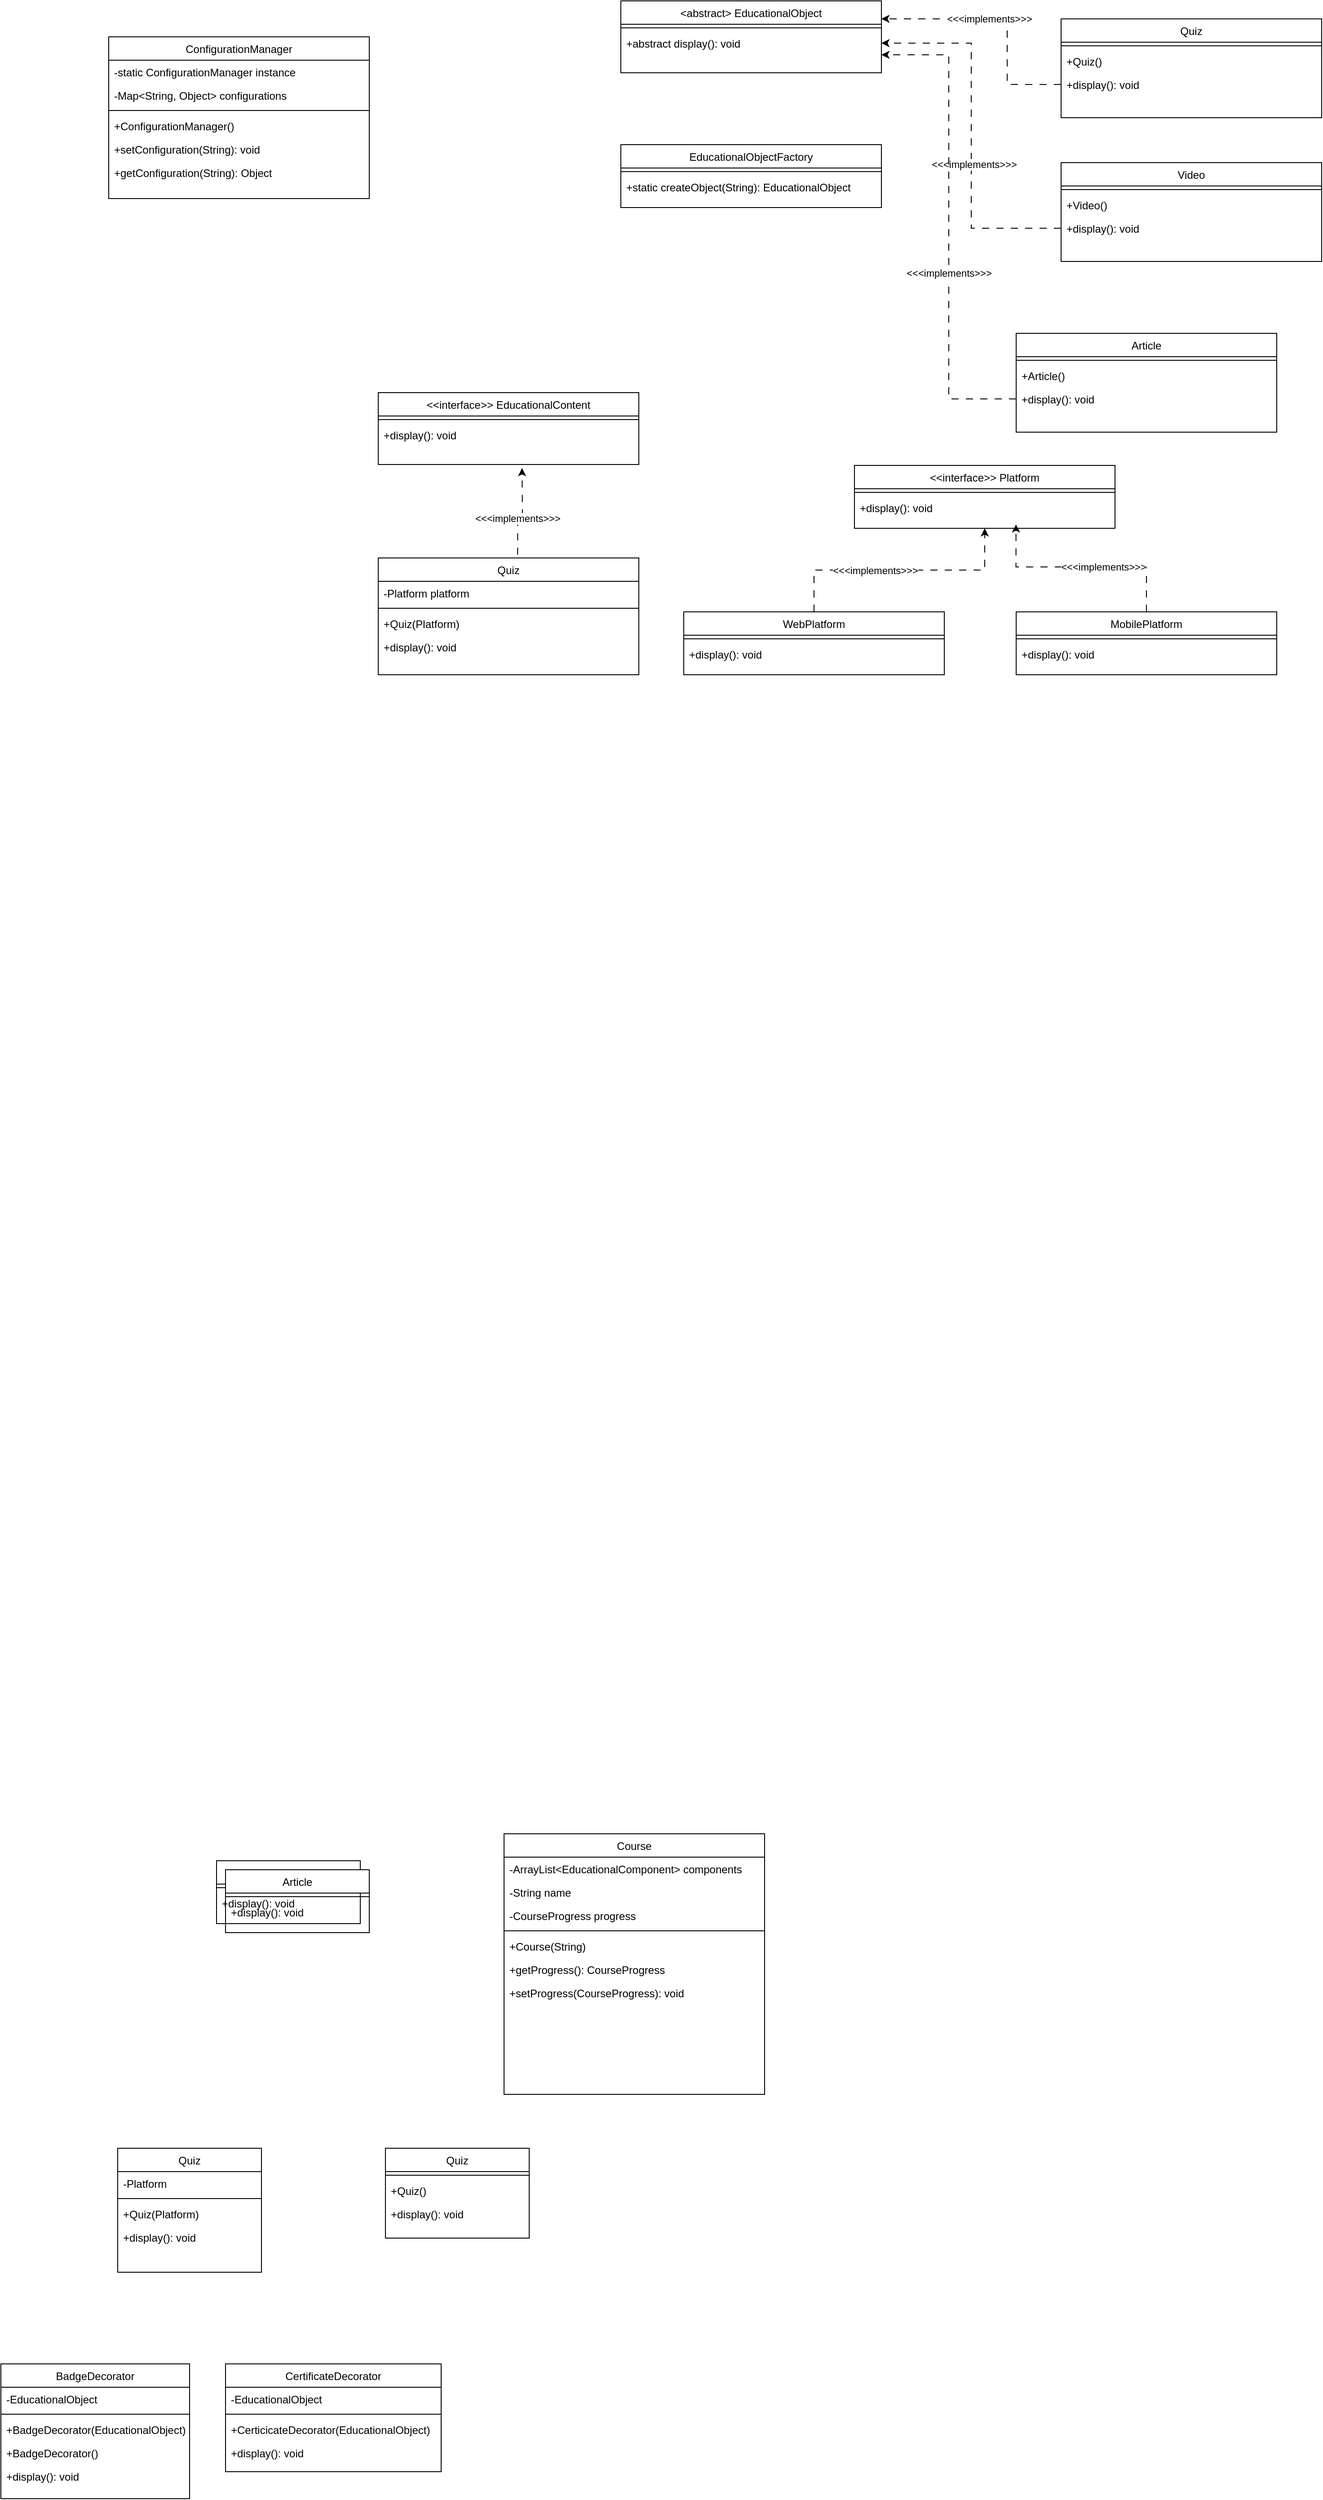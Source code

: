 <mxfile version="23.0.2" type="device">
  <diagram id="C5RBs43oDa-KdzZeNtuy" name="Page-1">
    <mxGraphModel dx="1562" dy="3247" grid="1" gridSize="10" guides="1" tooltips="1" connect="1" arrows="1" fold="1" page="1" pageScale="1" pageWidth="827" pageHeight="1169" math="0" shadow="0">
      <root>
        <mxCell id="WIyWlLk6GJQsqaUBKTNV-0" />
        <mxCell id="WIyWlLk6GJQsqaUBKTNV-1" parent="WIyWlLk6GJQsqaUBKTNV-0" />
        <mxCell id="zkfFHV4jXpPFQw0GAbJ--0" value="Quiz" style="swimlane;fontStyle=0;align=center;verticalAlign=top;childLayout=stackLayout;horizontal=1;startSize=26;horizontalStack=0;resizeParent=1;resizeLast=0;collapsible=1;marginBottom=0;rounded=0;shadow=0;strokeWidth=1;" parent="WIyWlLk6GJQsqaUBKTNV-1" vertex="1">
          <mxGeometry x="210" y="120" width="160" height="138" as="geometry">
            <mxRectangle x="220" y="120" width="160" height="26" as="alternateBounds" />
          </mxGeometry>
        </mxCell>
        <mxCell id="zkfFHV4jXpPFQw0GAbJ--1" value="-Platform" style="text;align=left;verticalAlign=top;spacingLeft=4;spacingRight=4;overflow=hidden;rotatable=0;points=[[0,0.5],[1,0.5]];portConstraint=eastwest;" parent="zkfFHV4jXpPFQw0GAbJ--0" vertex="1">
          <mxGeometry y="26" width="160" height="26" as="geometry" />
        </mxCell>
        <mxCell id="zkfFHV4jXpPFQw0GAbJ--4" value="" style="line;html=1;strokeWidth=1;align=left;verticalAlign=middle;spacingTop=-1;spacingLeft=3;spacingRight=3;rotatable=0;labelPosition=right;points=[];portConstraint=eastwest;" parent="zkfFHV4jXpPFQw0GAbJ--0" vertex="1">
          <mxGeometry y="52" width="160" height="8" as="geometry" />
        </mxCell>
        <mxCell id="zkfFHV4jXpPFQw0GAbJ--5" value="+Quiz(Platform)" style="text;align=left;verticalAlign=top;spacingLeft=4;spacingRight=4;overflow=hidden;rotatable=0;points=[[0,0.5],[1,0.5]];portConstraint=eastwest;" parent="zkfFHV4jXpPFQw0GAbJ--0" vertex="1">
          <mxGeometry y="60" width="160" height="26" as="geometry" />
        </mxCell>
        <mxCell id="X9OHK6UrNDBdvvjITsx2-1" value="+display(): void" style="text;align=left;verticalAlign=top;spacingLeft=4;spacingRight=4;overflow=hidden;rotatable=0;points=[[0,0.5],[1,0.5]];portConstraint=eastwest;" vertex="1" parent="zkfFHV4jXpPFQw0GAbJ--0">
          <mxGeometry y="86" width="160" height="26" as="geometry" />
        </mxCell>
        <mxCell id="zkfFHV4jXpPFQw0GAbJ--6" value="BadgeDecorator" style="swimlane;fontStyle=0;align=center;verticalAlign=top;childLayout=stackLayout;horizontal=1;startSize=26;horizontalStack=0;resizeParent=1;resizeLast=0;collapsible=1;marginBottom=0;rounded=0;shadow=0;strokeWidth=1;" parent="WIyWlLk6GJQsqaUBKTNV-1" vertex="1">
          <mxGeometry x="80" y="360" width="210" height="150" as="geometry">
            <mxRectangle x="130" y="380" width="160" height="26" as="alternateBounds" />
          </mxGeometry>
        </mxCell>
        <mxCell id="zkfFHV4jXpPFQw0GAbJ--7" value="-EducationalObject" style="text;align=left;verticalAlign=top;spacingLeft=4;spacingRight=4;overflow=hidden;rotatable=0;points=[[0,0.5],[1,0.5]];portConstraint=eastwest;" parent="zkfFHV4jXpPFQw0GAbJ--6" vertex="1">
          <mxGeometry y="26" width="210" height="26" as="geometry" />
        </mxCell>
        <mxCell id="zkfFHV4jXpPFQw0GAbJ--9" value="" style="line;html=1;strokeWidth=1;align=left;verticalAlign=middle;spacingTop=-1;spacingLeft=3;spacingRight=3;rotatable=0;labelPosition=right;points=[];portConstraint=eastwest;" parent="zkfFHV4jXpPFQw0GAbJ--6" vertex="1">
          <mxGeometry y="52" width="210" height="8" as="geometry" />
        </mxCell>
        <mxCell id="zkfFHV4jXpPFQw0GAbJ--10" value="+BadgeDecorator(EducationalObject)" style="text;align=left;verticalAlign=top;spacingLeft=4;spacingRight=4;overflow=hidden;rotatable=0;points=[[0,0.5],[1,0.5]];portConstraint=eastwest;fontStyle=0" parent="zkfFHV4jXpPFQw0GAbJ--6" vertex="1">
          <mxGeometry y="60" width="210" height="26" as="geometry" />
        </mxCell>
        <mxCell id="zkfFHV4jXpPFQw0GAbJ--11" value="+BadgeDecorator()" style="text;align=left;verticalAlign=top;spacingLeft=4;spacingRight=4;overflow=hidden;rotatable=0;points=[[0,0.5],[1,0.5]];portConstraint=eastwest;" parent="zkfFHV4jXpPFQw0GAbJ--6" vertex="1">
          <mxGeometry y="86" width="210" height="26" as="geometry" />
        </mxCell>
        <mxCell id="X9OHK6UrNDBdvvjITsx2-2" value="+display(): void" style="text;align=left;verticalAlign=top;spacingLeft=4;spacingRight=4;overflow=hidden;rotatable=0;points=[[0,0.5],[1,0.5]];portConstraint=eastwest;" vertex="1" parent="zkfFHV4jXpPFQw0GAbJ--6">
          <mxGeometry y="112" width="210" height="26" as="geometry" />
        </mxCell>
        <mxCell id="zkfFHV4jXpPFQw0GAbJ--13" value="CertificateDecorator" style="swimlane;fontStyle=0;align=center;verticalAlign=top;childLayout=stackLayout;horizontal=1;startSize=26;horizontalStack=0;resizeParent=1;resizeLast=0;collapsible=1;marginBottom=0;rounded=0;shadow=0;strokeWidth=1;" parent="WIyWlLk6GJQsqaUBKTNV-1" vertex="1">
          <mxGeometry x="330" y="360" width="240" height="120" as="geometry">
            <mxRectangle x="340" y="380" width="170" height="26" as="alternateBounds" />
          </mxGeometry>
        </mxCell>
        <mxCell id="zkfFHV4jXpPFQw0GAbJ--14" value="-EducationalObject" style="text;align=left;verticalAlign=top;spacingLeft=4;spacingRight=4;overflow=hidden;rotatable=0;points=[[0,0.5],[1,0.5]];portConstraint=eastwest;" parent="zkfFHV4jXpPFQw0GAbJ--13" vertex="1">
          <mxGeometry y="26" width="240" height="26" as="geometry" />
        </mxCell>
        <mxCell id="zkfFHV4jXpPFQw0GAbJ--15" value="" style="line;html=1;strokeWidth=1;align=left;verticalAlign=middle;spacingTop=-1;spacingLeft=3;spacingRight=3;rotatable=0;labelPosition=right;points=[];portConstraint=eastwest;" parent="zkfFHV4jXpPFQw0GAbJ--13" vertex="1">
          <mxGeometry y="52" width="240" height="8" as="geometry" />
        </mxCell>
        <mxCell id="X9OHK6UrNDBdvvjITsx2-6" value="+CerticicateDecorator(EducationalObject)" style="text;align=left;verticalAlign=top;spacingLeft=4;spacingRight=4;overflow=hidden;rotatable=0;points=[[0,0.5],[1,0.5]];portConstraint=eastwest;" vertex="1" parent="zkfFHV4jXpPFQw0GAbJ--13">
          <mxGeometry y="60" width="240" height="26" as="geometry" />
        </mxCell>
        <mxCell id="X9OHK6UrNDBdvvjITsx2-7" value="+display(): void" style="text;align=left;verticalAlign=top;spacingLeft=4;spacingRight=4;overflow=hidden;rotatable=0;points=[[0,0.5],[1,0.5]];portConstraint=eastwest;" vertex="1" parent="zkfFHV4jXpPFQw0GAbJ--13">
          <mxGeometry y="86" width="240" height="26" as="geometry" />
        </mxCell>
        <mxCell id="zkfFHV4jXpPFQw0GAbJ--17" value="Quiz" style="swimlane;fontStyle=0;align=center;verticalAlign=top;childLayout=stackLayout;horizontal=1;startSize=26;horizontalStack=0;resizeParent=1;resizeLast=0;collapsible=1;marginBottom=0;rounded=0;shadow=0;strokeWidth=1;" parent="WIyWlLk6GJQsqaUBKTNV-1" vertex="1">
          <mxGeometry x="508" y="120" width="160" height="100" as="geometry">
            <mxRectangle x="550" y="140" width="160" height="26" as="alternateBounds" />
          </mxGeometry>
        </mxCell>
        <mxCell id="zkfFHV4jXpPFQw0GAbJ--23" value="" style="line;html=1;strokeWidth=1;align=left;verticalAlign=middle;spacingTop=-1;spacingLeft=3;spacingRight=3;rotatable=0;labelPosition=right;points=[];portConstraint=eastwest;" parent="zkfFHV4jXpPFQw0GAbJ--17" vertex="1">
          <mxGeometry y="26" width="160" height="8" as="geometry" />
        </mxCell>
        <mxCell id="zkfFHV4jXpPFQw0GAbJ--24" value="+Quiz()" style="text;align=left;verticalAlign=top;spacingLeft=4;spacingRight=4;overflow=hidden;rotatable=0;points=[[0,0.5],[1,0.5]];portConstraint=eastwest;" parent="zkfFHV4jXpPFQw0GAbJ--17" vertex="1">
          <mxGeometry y="34" width="160" height="26" as="geometry" />
        </mxCell>
        <mxCell id="zkfFHV4jXpPFQw0GAbJ--25" value="+display(): void" style="text;align=left;verticalAlign=top;spacingLeft=4;spacingRight=4;overflow=hidden;rotatable=0;points=[[0,0.5],[1,0.5]];portConstraint=eastwest;" parent="zkfFHV4jXpPFQw0GAbJ--17" vertex="1">
          <mxGeometry y="60" width="160" height="26" as="geometry" />
        </mxCell>
        <mxCell id="X9OHK6UrNDBdvvjITsx2-8" value="Article" style="swimlane;fontStyle=0;align=center;verticalAlign=top;childLayout=stackLayout;horizontal=1;startSize=26;horizontalStack=0;resizeParent=1;resizeLast=0;collapsible=1;marginBottom=0;rounded=0;shadow=0;strokeWidth=1;" vertex="1" parent="WIyWlLk6GJQsqaUBKTNV-1">
          <mxGeometry x="320" y="-200" width="160" height="70" as="geometry">
            <mxRectangle x="550" y="140" width="160" height="26" as="alternateBounds" />
          </mxGeometry>
        </mxCell>
        <mxCell id="X9OHK6UrNDBdvvjITsx2-14" value="" style="line;html=1;strokeWidth=1;align=left;verticalAlign=middle;spacingTop=-1;spacingLeft=3;spacingRight=3;rotatable=0;labelPosition=right;points=[];portConstraint=eastwest;" vertex="1" parent="X9OHK6UrNDBdvvjITsx2-8">
          <mxGeometry y="26" width="160" height="8" as="geometry" />
        </mxCell>
        <mxCell id="X9OHK6UrNDBdvvjITsx2-15" value="+display(): void" style="text;align=left;verticalAlign=top;spacingLeft=4;spacingRight=4;overflow=hidden;rotatable=0;points=[[0,0.5],[1,0.5]];portConstraint=eastwest;" vertex="1" parent="X9OHK6UrNDBdvvjITsx2-8">
          <mxGeometry y="34" width="160" height="26" as="geometry" />
        </mxCell>
        <mxCell id="X9OHK6UrNDBdvvjITsx2-18" value="Course" style="swimlane;fontStyle=0;align=center;verticalAlign=top;childLayout=stackLayout;horizontal=1;startSize=26;horizontalStack=0;resizeParent=1;resizeLast=0;collapsible=1;marginBottom=0;rounded=0;shadow=0;strokeWidth=1;" vertex="1" parent="WIyWlLk6GJQsqaUBKTNV-1">
          <mxGeometry x="640" y="-230" width="290" height="290" as="geometry">
            <mxRectangle x="550" y="140" width="160" height="26" as="alternateBounds" />
          </mxGeometry>
        </mxCell>
        <mxCell id="X9OHK6UrNDBdvvjITsx2-19" value="-ArrayList&lt;EducationalComponent&gt; components" style="text;align=left;verticalAlign=top;spacingLeft=4;spacingRight=4;overflow=hidden;rotatable=0;points=[[0,0.5],[1,0.5]];portConstraint=eastwest;" vertex="1" parent="X9OHK6UrNDBdvvjITsx2-18">
          <mxGeometry y="26" width="290" height="26" as="geometry" />
        </mxCell>
        <mxCell id="X9OHK6UrNDBdvvjITsx2-20" value="-String name" style="text;align=left;verticalAlign=top;spacingLeft=4;spacingRight=4;overflow=hidden;rotatable=0;points=[[0,0.5],[1,0.5]];portConstraint=eastwest;rounded=0;shadow=0;html=0;" vertex="1" parent="X9OHK6UrNDBdvvjITsx2-18">
          <mxGeometry y="52" width="290" height="26" as="geometry" />
        </mxCell>
        <mxCell id="X9OHK6UrNDBdvvjITsx2-21" value="-CourseProgress progress" style="text;align=left;verticalAlign=top;spacingLeft=4;spacingRight=4;overflow=hidden;rotatable=0;points=[[0,0.5],[1,0.5]];portConstraint=eastwest;rounded=0;shadow=0;html=0;" vertex="1" parent="X9OHK6UrNDBdvvjITsx2-18">
          <mxGeometry y="78" width="290" height="26" as="geometry" />
        </mxCell>
        <mxCell id="X9OHK6UrNDBdvvjITsx2-24" value="" style="line;html=1;strokeWidth=1;align=left;verticalAlign=middle;spacingTop=-1;spacingLeft=3;spacingRight=3;rotatable=0;labelPosition=right;points=[];portConstraint=eastwest;" vertex="1" parent="X9OHK6UrNDBdvvjITsx2-18">
          <mxGeometry y="104" width="290" height="8" as="geometry" />
        </mxCell>
        <mxCell id="X9OHK6UrNDBdvvjITsx2-25" value="+Course(String)" style="text;align=left;verticalAlign=top;spacingLeft=4;spacingRight=4;overflow=hidden;rotatable=0;points=[[0,0.5],[1,0.5]];portConstraint=eastwest;" vertex="1" parent="X9OHK6UrNDBdvvjITsx2-18">
          <mxGeometry y="112" width="290" height="26" as="geometry" />
        </mxCell>
        <mxCell id="X9OHK6UrNDBdvvjITsx2-26" value="+getProgress(): CourseProgress" style="text;align=left;verticalAlign=top;spacingLeft=4;spacingRight=4;overflow=hidden;rotatable=0;points=[[0,0.5],[1,0.5]];portConstraint=eastwest;" vertex="1" parent="X9OHK6UrNDBdvvjITsx2-18">
          <mxGeometry y="138" width="290" height="26" as="geometry" />
        </mxCell>
        <mxCell id="X9OHK6UrNDBdvvjITsx2-27" value="+setProgress(CourseProgress): void" style="text;align=left;verticalAlign=top;spacingLeft=4;spacingRight=4;overflow=hidden;rotatable=0;points=[[0,0.5],[1,0.5]];portConstraint=eastwest;" vertex="1" parent="X9OHK6UrNDBdvvjITsx2-18">
          <mxGeometry y="164" width="290" height="26" as="geometry" />
        </mxCell>
        <mxCell id="X9OHK6UrNDBdvvjITsx2-28" value="Article" style="swimlane;fontStyle=0;align=center;verticalAlign=top;childLayout=stackLayout;horizontal=1;startSize=26;horizontalStack=0;resizeParent=1;resizeLast=0;collapsible=1;marginBottom=0;rounded=0;shadow=0;strokeWidth=1;" vertex="1" parent="WIyWlLk6GJQsqaUBKTNV-1">
          <mxGeometry x="330" y="-190" width="160" height="70" as="geometry">
            <mxRectangle x="550" y="140" width="160" height="26" as="alternateBounds" />
          </mxGeometry>
        </mxCell>
        <mxCell id="X9OHK6UrNDBdvvjITsx2-29" value="" style="line;html=1;strokeWidth=1;align=left;verticalAlign=middle;spacingTop=-1;spacingLeft=3;spacingRight=3;rotatable=0;labelPosition=right;points=[];portConstraint=eastwest;" vertex="1" parent="X9OHK6UrNDBdvvjITsx2-28">
          <mxGeometry y="26" width="160" height="8" as="geometry" />
        </mxCell>
        <mxCell id="X9OHK6UrNDBdvvjITsx2-30" value="+display(): void" style="text;align=left;verticalAlign=top;spacingLeft=4;spacingRight=4;overflow=hidden;rotatable=0;points=[[0,0.5],[1,0.5]];portConstraint=eastwest;" vertex="1" parent="X9OHK6UrNDBdvvjITsx2-28">
          <mxGeometry y="34" width="160" height="26" as="geometry" />
        </mxCell>
        <mxCell id="X9OHK6UrNDBdvvjITsx2-31" value="ConfigurationManager" style="swimlane;fontStyle=0;align=center;verticalAlign=top;childLayout=stackLayout;horizontal=1;startSize=26;horizontalStack=0;resizeParent=1;resizeLast=0;collapsible=1;marginBottom=0;rounded=0;shadow=0;strokeWidth=1;" vertex="1" parent="WIyWlLk6GJQsqaUBKTNV-1">
          <mxGeometry x="200" y="-2230" width="290" height="180" as="geometry">
            <mxRectangle x="550" y="140" width="160" height="26" as="alternateBounds" />
          </mxGeometry>
        </mxCell>
        <mxCell id="X9OHK6UrNDBdvvjITsx2-32" value="-static ConfigurationManager instance" style="text;align=left;verticalAlign=top;spacingLeft=4;spacingRight=4;overflow=hidden;rotatable=0;points=[[0,0.5],[1,0.5]];portConstraint=eastwest;" vertex="1" parent="X9OHK6UrNDBdvvjITsx2-31">
          <mxGeometry y="26" width="290" height="26" as="geometry" />
        </mxCell>
        <mxCell id="X9OHK6UrNDBdvvjITsx2-33" value="-Map&lt;String, Object&gt; configurations" style="text;align=left;verticalAlign=top;spacingLeft=4;spacingRight=4;overflow=hidden;rotatable=0;points=[[0,0.5],[1,0.5]];portConstraint=eastwest;rounded=0;shadow=0;html=0;" vertex="1" parent="X9OHK6UrNDBdvvjITsx2-31">
          <mxGeometry y="52" width="290" height="26" as="geometry" />
        </mxCell>
        <mxCell id="X9OHK6UrNDBdvvjITsx2-35" value="" style="line;html=1;strokeWidth=1;align=left;verticalAlign=middle;spacingTop=-1;spacingLeft=3;spacingRight=3;rotatable=0;labelPosition=right;points=[];portConstraint=eastwest;" vertex="1" parent="X9OHK6UrNDBdvvjITsx2-31">
          <mxGeometry y="78" width="290" height="8" as="geometry" />
        </mxCell>
        <mxCell id="X9OHK6UrNDBdvvjITsx2-36" value="+ConfigurationManager()" style="text;align=left;verticalAlign=top;spacingLeft=4;spacingRight=4;overflow=hidden;rotatable=0;points=[[0,0.5],[1,0.5]];portConstraint=eastwest;" vertex="1" parent="X9OHK6UrNDBdvvjITsx2-31">
          <mxGeometry y="86" width="290" height="26" as="geometry" />
        </mxCell>
        <mxCell id="X9OHK6UrNDBdvvjITsx2-37" value="+setConfiguration(String): void" style="text;align=left;verticalAlign=top;spacingLeft=4;spacingRight=4;overflow=hidden;rotatable=0;points=[[0,0.5],[1,0.5]];portConstraint=eastwest;" vertex="1" parent="X9OHK6UrNDBdvvjITsx2-31">
          <mxGeometry y="112" width="290" height="26" as="geometry" />
        </mxCell>
        <mxCell id="X9OHK6UrNDBdvvjITsx2-38" value="+getConfiguration(String): Object" style="text;align=left;verticalAlign=top;spacingLeft=4;spacingRight=4;overflow=hidden;rotatable=0;points=[[0,0.5],[1,0.5]];portConstraint=eastwest;" vertex="1" parent="X9OHK6UrNDBdvvjITsx2-31">
          <mxGeometry y="138" width="290" height="26" as="geometry" />
        </mxCell>
        <mxCell id="X9OHK6UrNDBdvvjITsx2-39" value="&lt;abstract&gt; EducationalObject" style="swimlane;fontStyle=0;align=center;verticalAlign=top;childLayout=stackLayout;horizontal=1;startSize=26;horizontalStack=0;resizeParent=1;resizeLast=0;collapsible=1;marginBottom=0;rounded=0;shadow=0;strokeWidth=1;" vertex="1" parent="WIyWlLk6GJQsqaUBKTNV-1">
          <mxGeometry x="770" y="-2270" width="290" height="80" as="geometry">
            <mxRectangle x="550" y="140" width="160" height="26" as="alternateBounds" />
          </mxGeometry>
        </mxCell>
        <mxCell id="X9OHK6UrNDBdvvjITsx2-42" value="" style="line;html=1;strokeWidth=1;align=left;verticalAlign=middle;spacingTop=-1;spacingLeft=3;spacingRight=3;rotatable=0;labelPosition=right;points=[];portConstraint=eastwest;" vertex="1" parent="X9OHK6UrNDBdvvjITsx2-39">
          <mxGeometry y="26" width="290" height="8" as="geometry" />
        </mxCell>
        <mxCell id="X9OHK6UrNDBdvvjITsx2-43" value="+abstract display(): void" style="text;align=left;verticalAlign=top;spacingLeft=4;spacingRight=4;overflow=hidden;rotatable=0;points=[[0,0.5],[1,0.5]];portConstraint=eastwest;" vertex="1" parent="X9OHK6UrNDBdvvjITsx2-39">
          <mxGeometry y="34" width="290" height="26" as="geometry" />
        </mxCell>
        <mxCell id="X9OHK6UrNDBdvvjITsx2-46" value="EducationalObjectFactory" style="swimlane;fontStyle=0;align=center;verticalAlign=top;childLayout=stackLayout;horizontal=1;startSize=26;horizontalStack=0;resizeParent=1;resizeLast=0;collapsible=1;marginBottom=0;rounded=0;shadow=0;strokeWidth=1;" vertex="1" parent="WIyWlLk6GJQsqaUBKTNV-1">
          <mxGeometry x="770" y="-2110" width="290" height="70" as="geometry">
            <mxRectangle x="550" y="140" width="160" height="26" as="alternateBounds" />
          </mxGeometry>
        </mxCell>
        <mxCell id="X9OHK6UrNDBdvvjITsx2-49" value="" style="line;html=1;strokeWidth=1;align=left;verticalAlign=middle;spacingTop=-1;spacingLeft=3;spacingRight=3;rotatable=0;labelPosition=right;points=[];portConstraint=eastwest;" vertex="1" parent="X9OHK6UrNDBdvvjITsx2-46">
          <mxGeometry y="26" width="290" height="8" as="geometry" />
        </mxCell>
        <mxCell id="X9OHK6UrNDBdvvjITsx2-50" value="+static createObject(String): EducationalObject" style="text;align=left;verticalAlign=top;spacingLeft=4;spacingRight=4;overflow=hidden;rotatable=0;points=[[0,0.5],[1,0.5]];portConstraint=eastwest;" vertex="1" parent="X9OHK6UrNDBdvvjITsx2-46">
          <mxGeometry y="34" width="290" height="26" as="geometry" />
        </mxCell>
        <mxCell id="X9OHK6UrNDBdvvjITsx2-56" value="Quiz" style="swimlane;fontStyle=0;align=center;verticalAlign=top;childLayout=stackLayout;horizontal=1;startSize=26;horizontalStack=0;resizeParent=1;resizeLast=0;collapsible=1;marginBottom=0;rounded=0;shadow=0;strokeWidth=1;" vertex="1" parent="WIyWlLk6GJQsqaUBKTNV-1">
          <mxGeometry x="1260" y="-2250" width="290" height="110" as="geometry">
            <mxRectangle x="550" y="140" width="160" height="26" as="alternateBounds" />
          </mxGeometry>
        </mxCell>
        <mxCell id="X9OHK6UrNDBdvvjITsx2-59" value="" style="line;html=1;strokeWidth=1;align=left;verticalAlign=middle;spacingTop=-1;spacingLeft=3;spacingRight=3;rotatable=0;labelPosition=right;points=[];portConstraint=eastwest;" vertex="1" parent="X9OHK6UrNDBdvvjITsx2-56">
          <mxGeometry y="26" width="290" height="8" as="geometry" />
        </mxCell>
        <mxCell id="X9OHK6UrNDBdvvjITsx2-60" value="+Quiz()" style="text;align=left;verticalAlign=top;spacingLeft=4;spacingRight=4;overflow=hidden;rotatable=0;points=[[0,0.5],[1,0.5]];portConstraint=eastwest;" vertex="1" parent="X9OHK6UrNDBdvvjITsx2-56">
          <mxGeometry y="34" width="290" height="26" as="geometry" />
        </mxCell>
        <mxCell id="X9OHK6UrNDBdvvjITsx2-61" value="+display(): void" style="text;align=left;verticalAlign=top;spacingLeft=4;spacingRight=4;overflow=hidden;rotatable=0;points=[[0,0.5],[1,0.5]];portConstraint=eastwest;" vertex="1" parent="X9OHK6UrNDBdvvjITsx2-56">
          <mxGeometry y="60" width="290" height="26" as="geometry" />
        </mxCell>
        <mxCell id="X9OHK6UrNDBdvvjITsx2-63" value="Video" style="swimlane;fontStyle=0;align=center;verticalAlign=top;childLayout=stackLayout;horizontal=1;startSize=26;horizontalStack=0;resizeParent=1;resizeLast=0;collapsible=1;marginBottom=0;rounded=0;shadow=0;strokeWidth=1;" vertex="1" parent="WIyWlLk6GJQsqaUBKTNV-1">
          <mxGeometry x="1260" y="-2090" width="290" height="110" as="geometry">
            <mxRectangle x="550" y="140" width="160" height="26" as="alternateBounds" />
          </mxGeometry>
        </mxCell>
        <mxCell id="X9OHK6UrNDBdvvjITsx2-64" value="" style="line;html=1;strokeWidth=1;align=left;verticalAlign=middle;spacingTop=-1;spacingLeft=3;spacingRight=3;rotatable=0;labelPosition=right;points=[];portConstraint=eastwest;" vertex="1" parent="X9OHK6UrNDBdvvjITsx2-63">
          <mxGeometry y="26" width="290" height="8" as="geometry" />
        </mxCell>
        <mxCell id="X9OHK6UrNDBdvvjITsx2-65" value="+Video()" style="text;align=left;verticalAlign=top;spacingLeft=4;spacingRight=4;overflow=hidden;rotatable=0;points=[[0,0.5],[1,0.5]];portConstraint=eastwest;" vertex="1" parent="X9OHK6UrNDBdvvjITsx2-63">
          <mxGeometry y="34" width="290" height="26" as="geometry" />
        </mxCell>
        <mxCell id="X9OHK6UrNDBdvvjITsx2-66" value="+display(): void" style="text;align=left;verticalAlign=top;spacingLeft=4;spacingRight=4;overflow=hidden;rotatable=0;points=[[0,0.5],[1,0.5]];portConstraint=eastwest;" vertex="1" parent="X9OHK6UrNDBdvvjITsx2-63">
          <mxGeometry y="60" width="290" height="26" as="geometry" />
        </mxCell>
        <mxCell id="X9OHK6UrNDBdvvjITsx2-67" value="Article" style="swimlane;fontStyle=0;align=center;verticalAlign=top;childLayout=stackLayout;horizontal=1;startSize=26;horizontalStack=0;resizeParent=1;resizeLast=0;collapsible=1;marginBottom=0;rounded=0;shadow=0;strokeWidth=1;" vertex="1" parent="WIyWlLk6GJQsqaUBKTNV-1">
          <mxGeometry x="1210" y="-1900" width="290" height="110" as="geometry">
            <mxRectangle x="550" y="140" width="160" height="26" as="alternateBounds" />
          </mxGeometry>
        </mxCell>
        <mxCell id="X9OHK6UrNDBdvvjITsx2-68" value="" style="line;html=1;strokeWidth=1;align=left;verticalAlign=middle;spacingTop=-1;spacingLeft=3;spacingRight=3;rotatable=0;labelPosition=right;points=[];portConstraint=eastwest;" vertex="1" parent="X9OHK6UrNDBdvvjITsx2-67">
          <mxGeometry y="26" width="290" height="8" as="geometry" />
        </mxCell>
        <mxCell id="X9OHK6UrNDBdvvjITsx2-69" value="+Article()" style="text;align=left;verticalAlign=top;spacingLeft=4;spacingRight=4;overflow=hidden;rotatable=0;points=[[0,0.5],[1,0.5]];portConstraint=eastwest;" vertex="1" parent="X9OHK6UrNDBdvvjITsx2-67">
          <mxGeometry y="34" width="290" height="26" as="geometry" />
        </mxCell>
        <mxCell id="X9OHK6UrNDBdvvjITsx2-70" value="+display(): void" style="text;align=left;verticalAlign=top;spacingLeft=4;spacingRight=4;overflow=hidden;rotatable=0;points=[[0,0.5],[1,0.5]];portConstraint=eastwest;" vertex="1" parent="X9OHK6UrNDBdvvjITsx2-67">
          <mxGeometry y="60" width="290" height="26" as="geometry" />
        </mxCell>
        <mxCell id="X9OHK6UrNDBdvvjITsx2-71" style="edgeStyle=orthogonalEdgeStyle;rounded=0;orthogonalLoop=1;jettySize=auto;html=1;entryX=1;entryY=0.5;entryDx=0;entryDy=0;dashed=1;dashPattern=8 8;" edge="1" parent="WIyWlLk6GJQsqaUBKTNV-1" source="X9OHK6UrNDBdvvjITsx2-66" target="X9OHK6UrNDBdvvjITsx2-43">
          <mxGeometry relative="1" as="geometry" />
        </mxCell>
        <mxCell id="X9OHK6UrNDBdvvjITsx2-74" value="&amp;lt;&amp;lt;&amp;lt;implements&amp;gt;&amp;gt;&amp;gt;" style="edgeLabel;html=1;align=center;verticalAlign=middle;resizable=0;points=[];" vertex="1" connectable="0" parent="X9OHK6UrNDBdvvjITsx2-71">
          <mxGeometry x="-0.157" y="-3" relative="1" as="geometry">
            <mxPoint as="offset" />
          </mxGeometry>
        </mxCell>
        <mxCell id="X9OHK6UrNDBdvvjITsx2-72" style="edgeStyle=orthogonalEdgeStyle;rounded=0;orthogonalLoop=1;jettySize=auto;html=1;entryX=1;entryY=0.25;entryDx=0;entryDy=0;dashed=1;dashPattern=8 8;" edge="1" parent="WIyWlLk6GJQsqaUBKTNV-1" source="X9OHK6UrNDBdvvjITsx2-61" target="X9OHK6UrNDBdvvjITsx2-39">
          <mxGeometry relative="1" as="geometry">
            <Array as="points">
              <mxPoint x="1200" y="-2177" />
              <mxPoint x="1200" y="-2250" />
            </Array>
          </mxGeometry>
        </mxCell>
        <mxCell id="X9OHK6UrNDBdvvjITsx2-77" value="&amp;lt;&amp;lt;&amp;lt;implements&amp;gt;&amp;gt;&amp;gt;" style="edgeLabel;html=1;align=center;verticalAlign=middle;resizable=0;points=[];" vertex="1" connectable="0" parent="X9OHK6UrNDBdvvjITsx2-72">
          <mxGeometry x="-0.25" y="-1" relative="1" as="geometry">
            <mxPoint x="-21" y="-31" as="offset" />
          </mxGeometry>
        </mxCell>
        <mxCell id="X9OHK6UrNDBdvvjITsx2-73" style="edgeStyle=orthogonalEdgeStyle;rounded=0;orthogonalLoop=1;jettySize=auto;html=1;entryX=1;entryY=0.75;entryDx=0;entryDy=0;dashed=1;dashPattern=8 8;" edge="1" parent="WIyWlLk6GJQsqaUBKTNV-1" source="X9OHK6UrNDBdvvjITsx2-70" target="X9OHK6UrNDBdvvjITsx2-39">
          <mxGeometry relative="1" as="geometry" />
        </mxCell>
        <mxCell id="X9OHK6UrNDBdvvjITsx2-76" value="&amp;lt;&amp;lt;&amp;lt;implements&amp;gt;&amp;gt;&amp;gt;" style="edgeLabel;html=1;align=center;verticalAlign=middle;resizable=0;points=[];" vertex="1" connectable="0" parent="X9OHK6UrNDBdvvjITsx2-73">
          <mxGeometry x="-0.192" relative="1" as="geometry">
            <mxPoint as="offset" />
          </mxGeometry>
        </mxCell>
        <mxCell id="X9OHK6UrNDBdvvjITsx2-85" value="&lt;&lt;interface&gt;&gt; EducationalContent" style="swimlane;fontStyle=0;align=center;verticalAlign=top;childLayout=stackLayout;horizontal=1;startSize=26;horizontalStack=0;resizeParent=1;resizeLast=0;collapsible=1;marginBottom=0;rounded=0;shadow=0;strokeWidth=1;" vertex="1" parent="WIyWlLk6GJQsqaUBKTNV-1">
          <mxGeometry x="500" y="-1834" width="290" height="80" as="geometry">
            <mxRectangle x="550" y="140" width="160" height="26" as="alternateBounds" />
          </mxGeometry>
        </mxCell>
        <mxCell id="X9OHK6UrNDBdvvjITsx2-86" value="" style="line;html=1;strokeWidth=1;align=left;verticalAlign=middle;spacingTop=-1;spacingLeft=3;spacingRight=3;rotatable=0;labelPosition=right;points=[];portConstraint=eastwest;" vertex="1" parent="X9OHK6UrNDBdvvjITsx2-85">
          <mxGeometry y="26" width="290" height="8" as="geometry" />
        </mxCell>
        <mxCell id="X9OHK6UrNDBdvvjITsx2-88" value="+display(): void" style="text;align=left;verticalAlign=top;spacingLeft=4;spacingRight=4;overflow=hidden;rotatable=0;points=[[0,0.5],[1,0.5]];portConstraint=eastwest;" vertex="1" parent="X9OHK6UrNDBdvvjITsx2-85">
          <mxGeometry y="34" width="290" height="26" as="geometry" />
        </mxCell>
        <mxCell id="X9OHK6UrNDBdvvjITsx2-89" value="Quiz" style="swimlane;fontStyle=0;align=center;verticalAlign=top;childLayout=stackLayout;horizontal=1;startSize=26;horizontalStack=0;resizeParent=1;resizeLast=0;collapsible=1;marginBottom=0;rounded=0;shadow=0;strokeWidth=1;" vertex="1" parent="WIyWlLk6GJQsqaUBKTNV-1">
          <mxGeometry x="500" y="-1650" width="290" height="130" as="geometry">
            <mxRectangle x="550" y="140" width="160" height="26" as="alternateBounds" />
          </mxGeometry>
        </mxCell>
        <mxCell id="X9OHK6UrNDBdvvjITsx2-90" value="-Platform platform" style="text;align=left;verticalAlign=top;spacingLeft=4;spacingRight=4;overflow=hidden;rotatable=0;points=[[0,0.5],[1,0.5]];portConstraint=eastwest;" vertex="1" parent="X9OHK6UrNDBdvvjITsx2-89">
          <mxGeometry y="26" width="290" height="26" as="geometry" />
        </mxCell>
        <mxCell id="X9OHK6UrNDBdvvjITsx2-92" value="" style="line;html=1;strokeWidth=1;align=left;verticalAlign=middle;spacingTop=-1;spacingLeft=3;spacingRight=3;rotatable=0;labelPosition=right;points=[];portConstraint=eastwest;" vertex="1" parent="X9OHK6UrNDBdvvjITsx2-89">
          <mxGeometry y="52" width="290" height="8" as="geometry" />
        </mxCell>
        <mxCell id="X9OHK6UrNDBdvvjITsx2-93" value="+Quiz(Platform)" style="text;align=left;verticalAlign=top;spacingLeft=4;spacingRight=4;overflow=hidden;rotatable=0;points=[[0,0.5],[1,0.5]];portConstraint=eastwest;" vertex="1" parent="X9OHK6UrNDBdvvjITsx2-89">
          <mxGeometry y="60" width="290" height="26" as="geometry" />
        </mxCell>
        <mxCell id="X9OHK6UrNDBdvvjITsx2-95" value="+display(): void" style="text;align=left;verticalAlign=top;spacingLeft=4;spacingRight=4;overflow=hidden;rotatable=0;points=[[0,0.5],[1,0.5]];portConstraint=eastwest;" vertex="1" parent="X9OHK6UrNDBdvvjITsx2-89">
          <mxGeometry y="86" width="290" height="26" as="geometry" />
        </mxCell>
        <mxCell id="X9OHK6UrNDBdvvjITsx2-96" style="edgeStyle=orthogonalEdgeStyle;rounded=0;orthogonalLoop=1;jettySize=auto;html=1;dashed=1;dashPattern=8 8;exitX=0.535;exitY=-0.027;exitDx=0;exitDy=0;exitPerimeter=0;" edge="1" parent="WIyWlLk6GJQsqaUBKTNV-1" source="X9OHK6UrNDBdvvjITsx2-89">
          <mxGeometry relative="1" as="geometry">
            <mxPoint x="890" y="-1647" as="sourcePoint" />
            <mxPoint x="660" y="-1750" as="targetPoint" />
          </mxGeometry>
        </mxCell>
        <mxCell id="X9OHK6UrNDBdvvjITsx2-97" value="&amp;lt;&amp;lt;&amp;lt;implements&amp;gt;&amp;gt;&amp;gt;" style="edgeLabel;html=1;align=center;verticalAlign=middle;resizable=0;points=[];" vertex="1" connectable="0" parent="X9OHK6UrNDBdvvjITsx2-96">
          <mxGeometry x="-0.192" relative="1" as="geometry">
            <mxPoint as="offset" />
          </mxGeometry>
        </mxCell>
        <mxCell id="X9OHK6UrNDBdvvjITsx2-102" value="&lt;&lt;interface&gt;&gt; Platform" style="swimlane;fontStyle=0;align=center;verticalAlign=top;childLayout=stackLayout;horizontal=1;startSize=26;horizontalStack=0;resizeParent=1;resizeLast=0;collapsible=1;marginBottom=0;rounded=0;shadow=0;strokeWidth=1;" vertex="1" parent="WIyWlLk6GJQsqaUBKTNV-1">
          <mxGeometry x="1030" y="-1753" width="290" height="70" as="geometry">
            <mxRectangle x="550" y="140" width="160" height="26" as="alternateBounds" />
          </mxGeometry>
        </mxCell>
        <mxCell id="X9OHK6UrNDBdvvjITsx2-103" value="" style="line;html=1;strokeWidth=1;align=left;verticalAlign=middle;spacingTop=-1;spacingLeft=3;spacingRight=3;rotatable=0;labelPosition=right;points=[];portConstraint=eastwest;" vertex="1" parent="X9OHK6UrNDBdvvjITsx2-102">
          <mxGeometry y="26" width="290" height="8" as="geometry" />
        </mxCell>
        <mxCell id="X9OHK6UrNDBdvvjITsx2-104" value="+display(): void" style="text;align=left;verticalAlign=top;spacingLeft=4;spacingRight=4;overflow=hidden;rotatable=0;points=[[0,0.5],[1,0.5]];portConstraint=eastwest;" vertex="1" parent="X9OHK6UrNDBdvvjITsx2-102">
          <mxGeometry y="34" width="290" height="26" as="geometry" />
        </mxCell>
        <mxCell id="X9OHK6UrNDBdvvjITsx2-105" value="WebPlatform" style="swimlane;fontStyle=0;align=center;verticalAlign=top;childLayout=stackLayout;horizontal=1;startSize=26;horizontalStack=0;resizeParent=1;resizeLast=0;collapsible=1;marginBottom=0;rounded=0;shadow=0;strokeWidth=1;" vertex="1" parent="WIyWlLk6GJQsqaUBKTNV-1">
          <mxGeometry x="840" y="-1590" width="290" height="70" as="geometry">
            <mxRectangle x="550" y="140" width="160" height="26" as="alternateBounds" />
          </mxGeometry>
        </mxCell>
        <mxCell id="X9OHK6UrNDBdvvjITsx2-106" value="" style="line;html=1;strokeWidth=1;align=left;verticalAlign=middle;spacingTop=-1;spacingLeft=3;spacingRight=3;rotatable=0;labelPosition=right;points=[];portConstraint=eastwest;" vertex="1" parent="X9OHK6UrNDBdvvjITsx2-105">
          <mxGeometry y="26" width="290" height="8" as="geometry" />
        </mxCell>
        <mxCell id="X9OHK6UrNDBdvvjITsx2-107" value="+display(): void" style="text;align=left;verticalAlign=top;spacingLeft=4;spacingRight=4;overflow=hidden;rotatable=0;points=[[0,0.5],[1,0.5]];portConstraint=eastwest;" vertex="1" parent="X9OHK6UrNDBdvvjITsx2-105">
          <mxGeometry y="34" width="290" height="26" as="geometry" />
        </mxCell>
        <mxCell id="X9OHK6UrNDBdvvjITsx2-108" value="MobilePlatform" style="swimlane;fontStyle=0;align=center;verticalAlign=top;childLayout=stackLayout;horizontal=1;startSize=26;horizontalStack=0;resizeParent=1;resizeLast=0;collapsible=1;marginBottom=0;rounded=0;shadow=0;strokeWidth=1;" vertex="1" parent="WIyWlLk6GJQsqaUBKTNV-1">
          <mxGeometry x="1210" y="-1590" width="290" height="70" as="geometry">
            <mxRectangle x="550" y="140" width="160" height="26" as="alternateBounds" />
          </mxGeometry>
        </mxCell>
        <mxCell id="X9OHK6UrNDBdvvjITsx2-109" value="" style="line;html=1;strokeWidth=1;align=left;verticalAlign=middle;spacingTop=-1;spacingLeft=3;spacingRight=3;rotatable=0;labelPosition=right;points=[];portConstraint=eastwest;" vertex="1" parent="X9OHK6UrNDBdvvjITsx2-108">
          <mxGeometry y="26" width="290" height="8" as="geometry" />
        </mxCell>
        <mxCell id="X9OHK6UrNDBdvvjITsx2-110" value="+display(): void" style="text;align=left;verticalAlign=top;spacingLeft=4;spacingRight=4;overflow=hidden;rotatable=0;points=[[0,0.5],[1,0.5]];portConstraint=eastwest;" vertex="1" parent="X9OHK6UrNDBdvvjITsx2-108">
          <mxGeometry y="34" width="290" height="26" as="geometry" />
        </mxCell>
        <mxCell id="X9OHK6UrNDBdvvjITsx2-111" style="edgeStyle=orthogonalEdgeStyle;rounded=0;orthogonalLoop=1;jettySize=auto;html=1;dashed=1;dashPattern=8 8;exitX=0.5;exitY=0;exitDx=0;exitDy=0;entryX=0.5;entryY=1;entryDx=0;entryDy=0;" edge="1" parent="WIyWlLk6GJQsqaUBKTNV-1" source="X9OHK6UrNDBdvvjITsx2-105" target="X9OHK6UrNDBdvvjITsx2-102">
          <mxGeometry relative="1" as="geometry">
            <mxPoint x="1000" y="-1614" as="sourcePoint" />
            <mxPoint x="1000" y="-1750" as="targetPoint" />
          </mxGeometry>
        </mxCell>
        <mxCell id="X9OHK6UrNDBdvvjITsx2-112" value="&amp;lt;&amp;lt;&amp;lt;implements&amp;gt;&amp;gt;&amp;gt;" style="edgeLabel;html=1;align=center;verticalAlign=middle;resizable=0;points=[];" vertex="1" connectable="0" parent="X9OHK6UrNDBdvvjITsx2-111">
          <mxGeometry x="-0.192" relative="1" as="geometry">
            <mxPoint as="offset" />
          </mxGeometry>
        </mxCell>
        <mxCell id="X9OHK6UrNDBdvvjITsx2-113" style="edgeStyle=orthogonalEdgeStyle;rounded=0;orthogonalLoop=1;jettySize=auto;html=1;dashed=1;dashPattern=8 8;exitX=0.5;exitY=0;exitDx=0;exitDy=0;entryX=0.62;entryY=1.219;entryDx=0;entryDy=0;entryPerimeter=0;" edge="1" parent="WIyWlLk6GJQsqaUBKTNV-1" source="X9OHK6UrNDBdvvjITsx2-108" target="X9OHK6UrNDBdvvjITsx2-104">
          <mxGeometry relative="1" as="geometry">
            <mxPoint x="995" y="-1580" as="sourcePoint" />
            <mxPoint x="1210" y="-1680" as="targetPoint" />
            <Array as="points">
              <mxPoint x="1355" y="-1640" />
              <mxPoint x="1210" y="-1640" />
            </Array>
          </mxGeometry>
        </mxCell>
        <mxCell id="X9OHK6UrNDBdvvjITsx2-114" value="&amp;lt;&amp;lt;&amp;lt;implements&amp;gt;&amp;gt;&amp;gt;" style="edgeLabel;html=1;align=center;verticalAlign=middle;resizable=0;points=[];" vertex="1" connectable="0" parent="X9OHK6UrNDBdvvjITsx2-113">
          <mxGeometry x="-0.192" relative="1" as="geometry">
            <mxPoint as="offset" />
          </mxGeometry>
        </mxCell>
      </root>
    </mxGraphModel>
  </diagram>
</mxfile>
